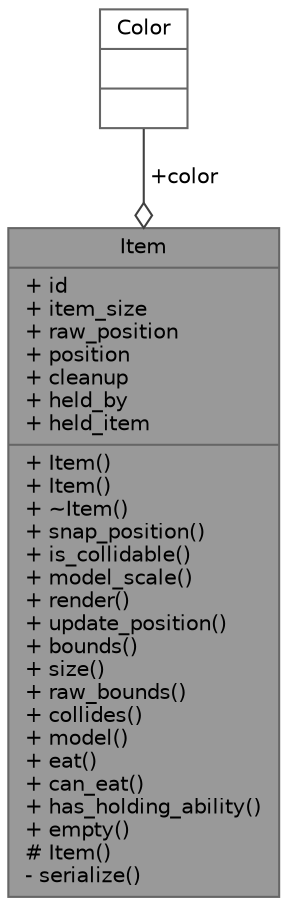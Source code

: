 digraph "Item"
{
 // LATEX_PDF_SIZE
  bgcolor="transparent";
  edge [fontname=Helvetica,fontsize=10,labelfontname=Helvetica,labelfontsize=10];
  node [fontname=Helvetica,fontsize=10,shape=box,height=0.2,width=0.4];
  Node1 [shape=record,label="{Item\n|+ id\l+ item_size\l+ raw_position\l+ position\l+ cleanup\l+ held_by\l+ held_item\l|+ Item()\l+ Item()\l+ ~Item()\l+ snap_position()\l+ is_collidable()\l+ model_scale()\l+ render()\l+ update_position()\l+ bounds()\l+ size()\l+ raw_bounds()\l+ collides()\l+ model()\l+ eat()\l+ can_eat()\l+ has_holding_ability()\l+ empty()\l# Item()\l- serialize()\l}",height=0.2,width=0.4,color="gray40", fillcolor="grey60", style="filled", fontcolor="black",tooltip=" "];
  Node2 -> Node1 [color="grey25",style="solid",label=" +color" ,arrowhead="odiamond"];
  Node2 [shape=record,label="{Color\n||}",height=0.2,width=0.4,color="gray40", fillcolor="white", style="filled",tooltip=" "];
}
